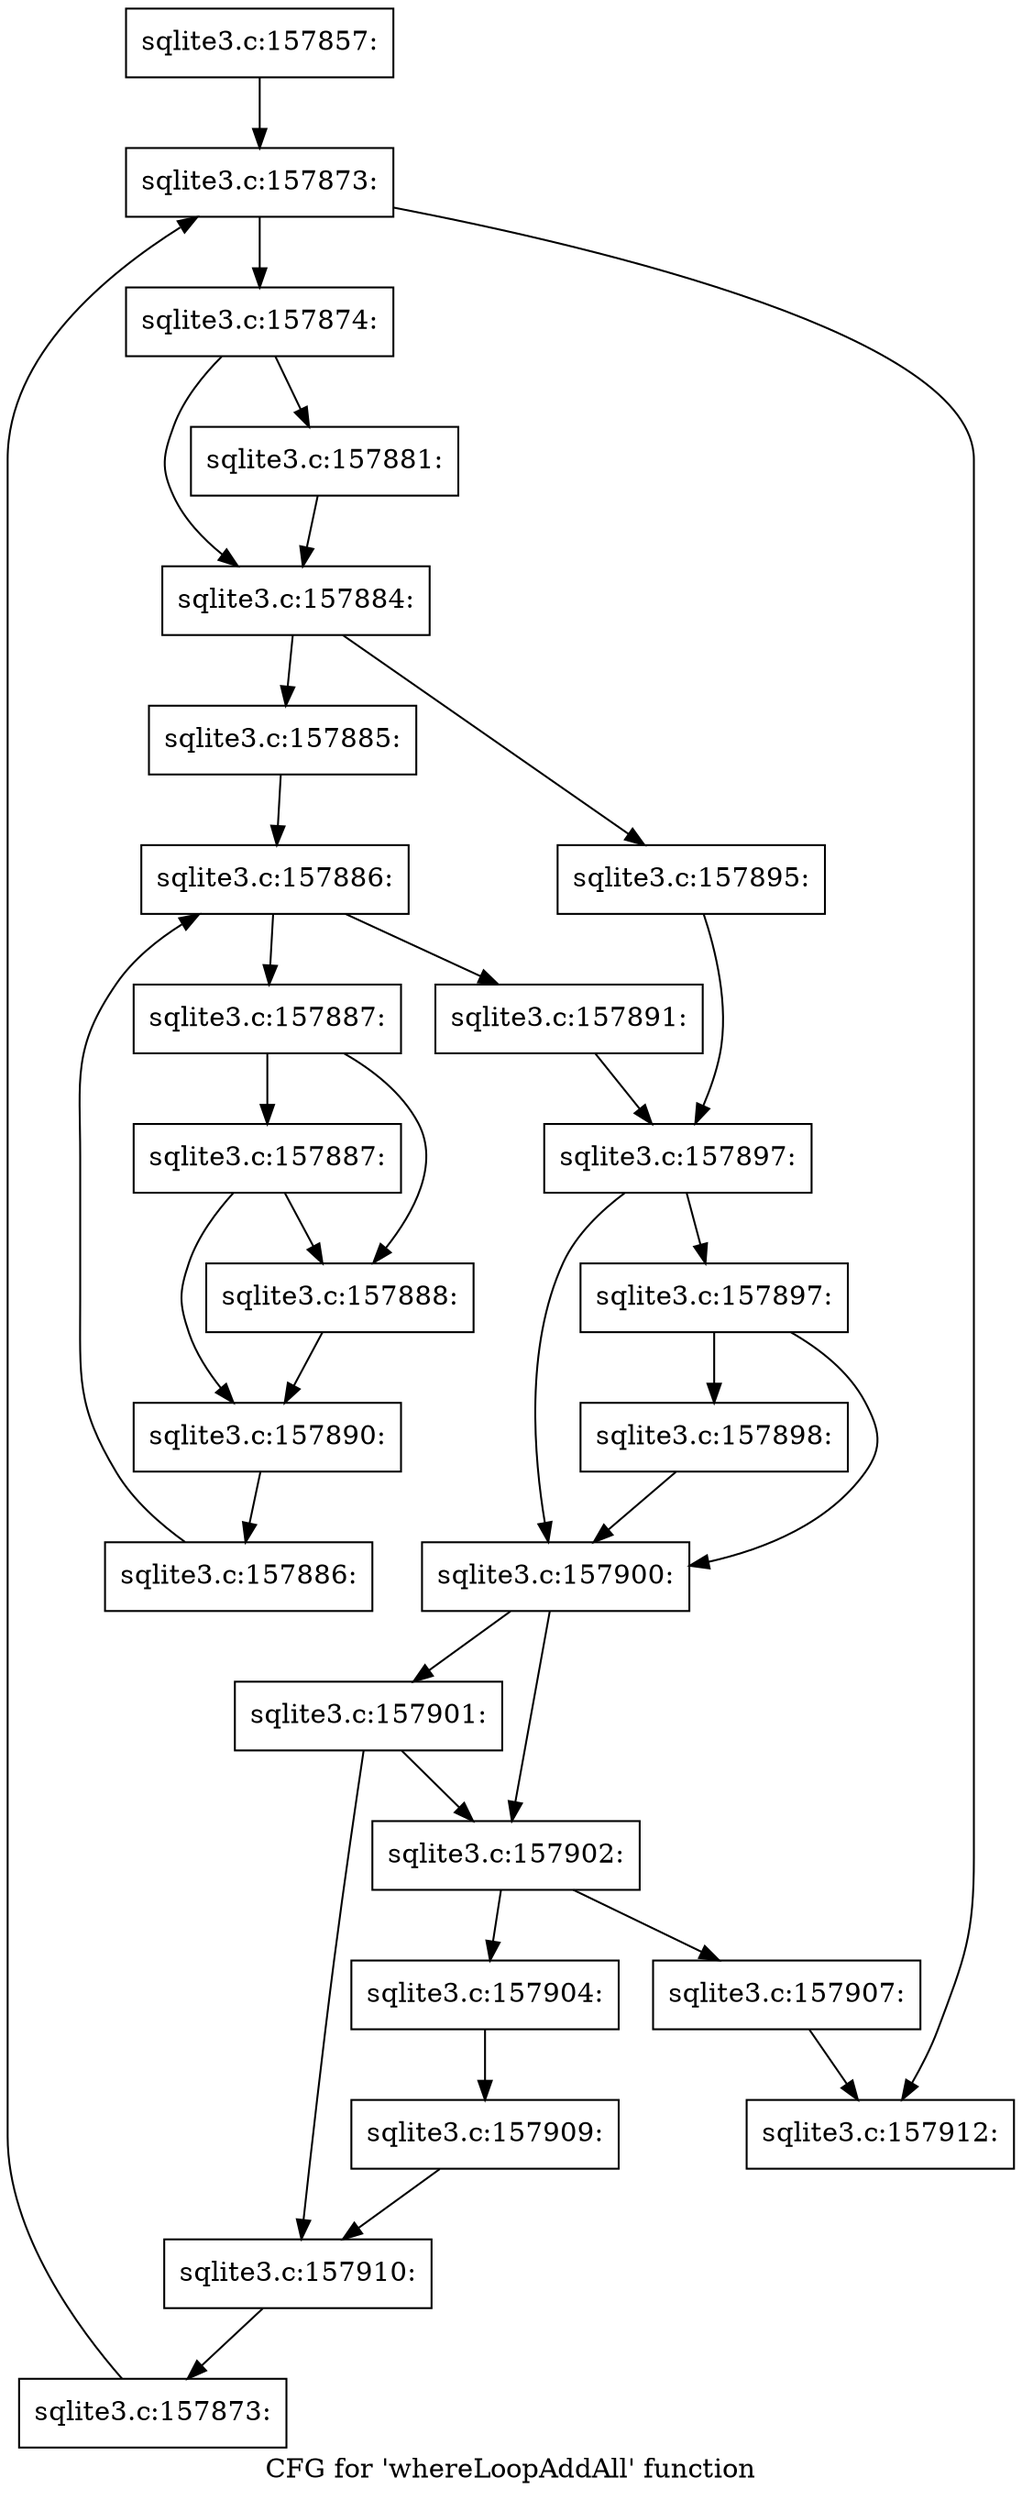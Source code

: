digraph "CFG for 'whereLoopAddAll' function" {
	label="CFG for 'whereLoopAddAll' function";

	Node0x55c0f969e650 [shape=record,label="{sqlite3.c:157857:}"];
	Node0x55c0f969e650 -> Node0x55c0f96b4900;
	Node0x55c0f96b4900 [shape=record,label="{sqlite3.c:157873:}"];
	Node0x55c0f96b4900 -> Node0x55c0f96b4b20;
	Node0x55c0f96b4900 -> Node0x55c0f96b43e0;
	Node0x55c0f96b4b20 [shape=record,label="{sqlite3.c:157874:}"];
	Node0x55c0f96b4b20 -> Node0x55c0f96b60c0;
	Node0x55c0f96b4b20 -> Node0x55c0f96b6110;
	Node0x55c0f96b60c0 [shape=record,label="{sqlite3.c:157881:}"];
	Node0x55c0f96b60c0 -> Node0x55c0f96b6110;
	Node0x55c0f96b6110 [shape=record,label="{sqlite3.c:157884:}"];
	Node0x55c0f96b6110 -> Node0x55c0f96b6cb0;
	Node0x55c0f96b6110 -> Node0x55c0f96b6d50;
	Node0x55c0f96b6cb0 [shape=record,label="{sqlite3.c:157885:}"];
	Node0x55c0f96b6cb0 -> Node0x55c0f96b7900;
	Node0x55c0f96b7900 [shape=record,label="{sqlite3.c:157886:}"];
	Node0x55c0f96b7900 -> Node0x55c0f96b7b20;
	Node0x55c0f96b7900 -> Node0x55c0f96b75e0;
	Node0x55c0f96b7b20 [shape=record,label="{sqlite3.c:157887:}"];
	Node0x55c0f96b7b20 -> Node0x55c0f96b7fa0;
	Node0x55c0f96b7b20 -> Node0x55c0f96b8040;
	Node0x55c0f96b8040 [shape=record,label="{sqlite3.c:157887:}"];
	Node0x55c0f96b8040 -> Node0x55c0f96b7fa0;
	Node0x55c0f96b8040 -> Node0x55c0f96b7ff0;
	Node0x55c0f96b7fa0 [shape=record,label="{sqlite3.c:157888:}"];
	Node0x55c0f96b7fa0 -> Node0x55c0f96b7ff0;
	Node0x55c0f96b7ff0 [shape=record,label="{sqlite3.c:157890:}"];
	Node0x55c0f96b7ff0 -> Node0x55c0f96b7a90;
	Node0x55c0f96b7a90 [shape=record,label="{sqlite3.c:157886:}"];
	Node0x55c0f96b7a90 -> Node0x55c0f96b7900;
	Node0x55c0f96b75e0 [shape=record,label="{sqlite3.c:157891:}"];
	Node0x55c0f96b75e0 -> Node0x55c0f96b6d00;
	Node0x55c0f96b6d50 [shape=record,label="{sqlite3.c:157895:}"];
	Node0x55c0f96b6d50 -> Node0x55c0f96b6d00;
	Node0x55c0f96b6d00 [shape=record,label="{sqlite3.c:157897:}"];
	Node0x55c0f96b6d00 -> Node0x55c0f96b9c20;
	Node0x55c0f96b6d00 -> Node0x55c0f6725810;
	Node0x55c0f96b9c20 [shape=record,label="{sqlite3.c:157897:}"];
	Node0x55c0f96b9c20 -> Node0x55c0f66ffef0;
	Node0x55c0f96b9c20 -> Node0x55c0f6725810;
	Node0x55c0f66ffef0 [shape=record,label="{sqlite3.c:157898:}"];
	Node0x55c0f66ffef0 -> Node0x55c0f6725810;
	Node0x55c0f6725810 [shape=record,label="{sqlite3.c:157900:}"];
	Node0x55c0f6725810 -> Node0x55c0f67258b0;
	Node0x55c0f6725810 -> Node0x55c0f96bb670;
	Node0x55c0f96bb670 [shape=record,label="{sqlite3.c:157901:}"];
	Node0x55c0f96bb670 -> Node0x55c0f67258b0;
	Node0x55c0f96bb670 -> Node0x55c0f96bb620;
	Node0x55c0f67258b0 [shape=record,label="{sqlite3.c:157902:}"];
	Node0x55c0f67258b0 -> Node0x55c0f96bbbd0;
	Node0x55c0f67258b0 -> Node0x55c0f96bbc70;
	Node0x55c0f96bbbd0 [shape=record,label="{sqlite3.c:157904:}"];
	Node0x55c0f96bbbd0 -> Node0x55c0f96bbc20;
	Node0x55c0f96bbc70 [shape=record,label="{sqlite3.c:157907:}"];
	Node0x55c0f96bbc70 -> Node0x55c0f96b43e0;
	Node0x55c0f96bbc20 [shape=record,label="{sqlite3.c:157909:}"];
	Node0x55c0f96bbc20 -> Node0x55c0f96bb620;
	Node0x55c0f96bb620 [shape=record,label="{sqlite3.c:157910:}"];
	Node0x55c0f96bb620 -> Node0x55c0f96b4a90;
	Node0x55c0f96b4a90 [shape=record,label="{sqlite3.c:157873:}"];
	Node0x55c0f96b4a90 -> Node0x55c0f96b4900;
	Node0x55c0f96b43e0 [shape=record,label="{sqlite3.c:157912:}"];
}
